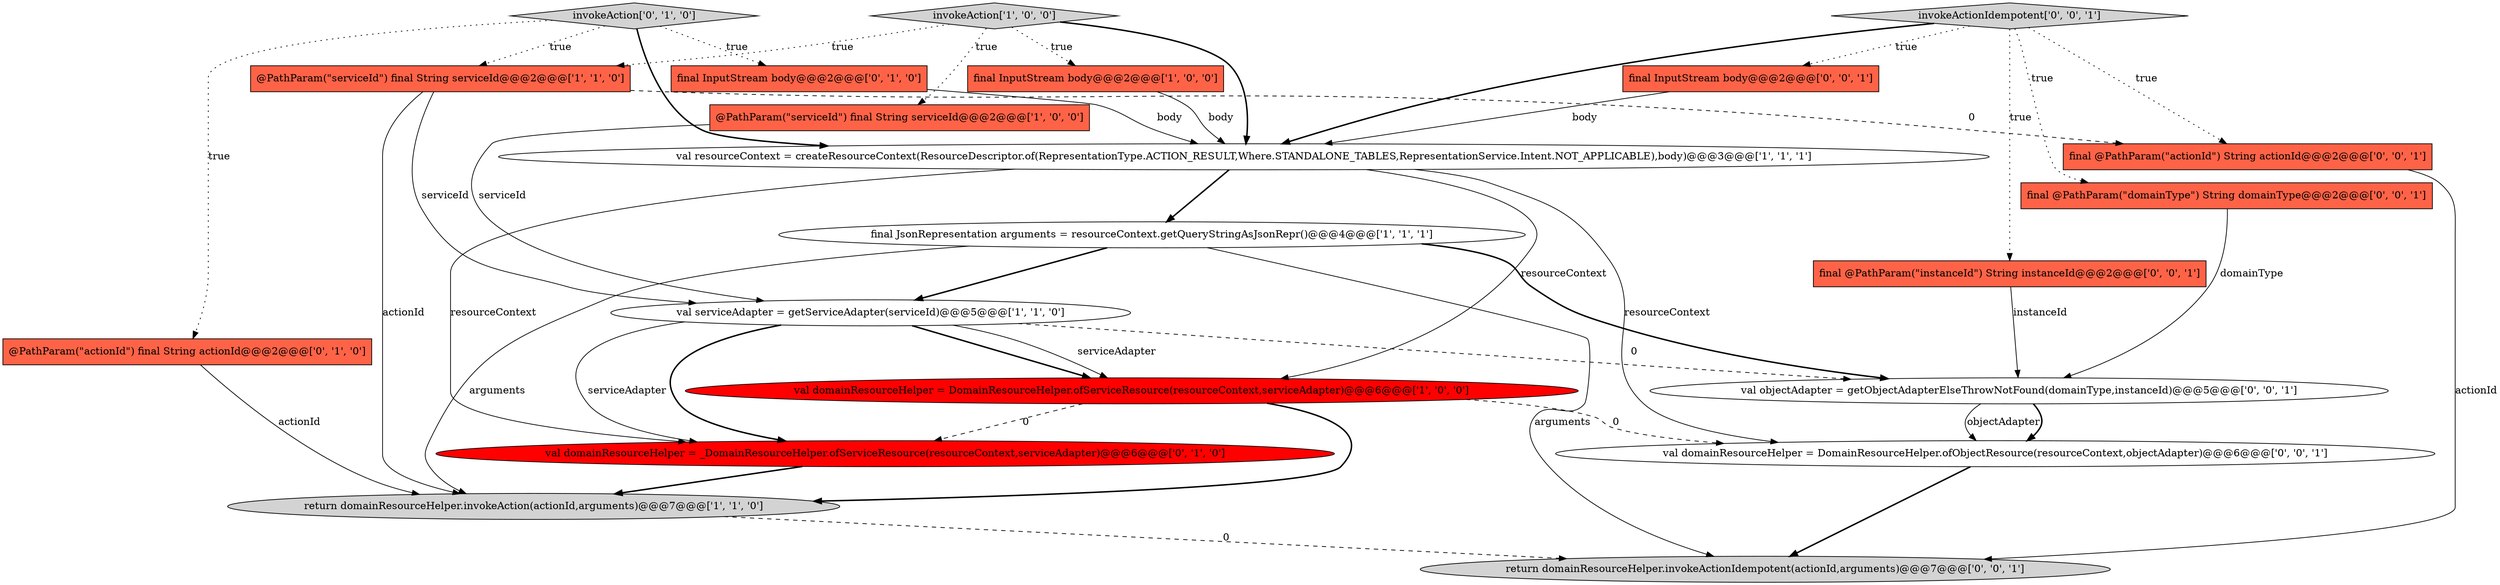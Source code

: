 digraph {
6 [style = filled, label = "return domainResourceHelper.invokeAction(actionId,arguments)@@@7@@@['1', '1', '0']", fillcolor = lightgray, shape = ellipse image = "AAA0AAABBB1BBB"];
2 [style = filled, label = "val domainResourceHelper = DomainResourceHelper.ofServiceResource(resourceContext,serviceAdapter)@@@6@@@['1', '0', '0']", fillcolor = red, shape = ellipse image = "AAA1AAABBB1BBB"];
8 [style = filled, label = "invokeAction['1', '0', '0']", fillcolor = lightgray, shape = diamond image = "AAA0AAABBB1BBB"];
0 [style = filled, label = "val serviceAdapter = getServiceAdapter(serviceId)@@@5@@@['1', '1', '0']", fillcolor = white, shape = ellipse image = "AAA0AAABBB1BBB"];
18 [style = filled, label = "final InputStream body@@@2@@@['0', '0', '1']", fillcolor = tomato, shape = box image = "AAA0AAABBB3BBB"];
17 [style = filled, label = "invokeActionIdempotent['0', '0', '1']", fillcolor = lightgray, shape = diamond image = "AAA0AAABBB3BBB"];
1 [style = filled, label = "@PathParam(\"serviceId\") final String serviceId@@@2@@@['1', '0', '0']", fillcolor = tomato, shape = box image = "AAA0AAABBB1BBB"];
4 [style = filled, label = "final InputStream body@@@2@@@['1', '0', '0']", fillcolor = tomato, shape = box image = "AAA0AAABBB1BBB"];
20 [style = filled, label = "val objectAdapter = getObjectAdapterElseThrowNotFound(domainType,instanceId)@@@5@@@['0', '0', '1']", fillcolor = white, shape = ellipse image = "AAA0AAABBB3BBB"];
15 [style = filled, label = "val domainResourceHelper = DomainResourceHelper.ofObjectResource(resourceContext,objectAdapter)@@@6@@@['0', '0', '1']", fillcolor = white, shape = ellipse image = "AAA0AAABBB3BBB"];
9 [style = filled, label = "final InputStream body@@@2@@@['0', '1', '0']", fillcolor = tomato, shape = box image = "AAA0AAABBB2BBB"];
12 [style = filled, label = "val domainResourceHelper = _DomainResourceHelper.ofServiceResource(resourceContext,serviceAdapter)@@@6@@@['0', '1', '0']", fillcolor = red, shape = ellipse image = "AAA1AAABBB2BBB"];
3 [style = filled, label = "final JsonRepresentation arguments = resourceContext.getQueryStringAsJsonRepr()@@@4@@@['1', '1', '1']", fillcolor = white, shape = ellipse image = "AAA0AAABBB1BBB"];
11 [style = filled, label = "@PathParam(\"actionId\") final String actionId@@@2@@@['0', '1', '0']", fillcolor = tomato, shape = box image = "AAA0AAABBB2BBB"];
16 [style = filled, label = "final @PathParam(\"domainType\") String domainType@@@2@@@['0', '0', '1']", fillcolor = tomato, shape = box image = "AAA0AAABBB3BBB"];
7 [style = filled, label = "val resourceContext = createResourceContext(ResourceDescriptor.of(RepresentationType.ACTION_RESULT,Where.STANDALONE_TABLES,RepresentationService.Intent.NOT_APPLICABLE),body)@@@3@@@['1', '1', '1']", fillcolor = white, shape = ellipse image = "AAA0AAABBB1BBB"];
13 [style = filled, label = "final @PathParam(\"instanceId\") String instanceId@@@2@@@['0', '0', '1']", fillcolor = tomato, shape = box image = "AAA0AAABBB3BBB"];
14 [style = filled, label = "return domainResourceHelper.invokeActionIdempotent(actionId,arguments)@@@7@@@['0', '0', '1']", fillcolor = lightgray, shape = ellipse image = "AAA0AAABBB3BBB"];
10 [style = filled, label = "invokeAction['0', '1', '0']", fillcolor = lightgray, shape = diamond image = "AAA0AAABBB2BBB"];
19 [style = filled, label = "final @PathParam(\"actionId\") String actionId@@@2@@@['0', '0', '1']", fillcolor = tomato, shape = box image = "AAA0AAABBB3BBB"];
5 [style = filled, label = "@PathParam(\"serviceId\") final String serviceId@@@2@@@['1', '1', '0']", fillcolor = tomato, shape = box image = "AAA0AAABBB1BBB"];
7->2 [style = solid, label="resourceContext"];
11->6 [style = solid, label="actionId"];
3->14 [style = solid, label="arguments"];
15->14 [style = bold, label=""];
17->18 [style = dotted, label="true"];
2->6 [style = bold, label=""];
0->12 [style = bold, label=""];
0->2 [style = bold, label=""];
3->6 [style = solid, label="arguments"];
13->20 [style = solid, label="instanceId"];
6->14 [style = dashed, label="0"];
10->9 [style = dotted, label="true"];
12->6 [style = bold, label=""];
7->15 [style = solid, label="resourceContext"];
10->7 [style = bold, label=""];
10->5 [style = dotted, label="true"];
8->4 [style = dotted, label="true"];
0->20 [style = dashed, label="0"];
7->3 [style = bold, label=""];
3->0 [style = bold, label=""];
5->6 [style = solid, label="actionId"];
8->7 [style = bold, label=""];
9->7 [style = solid, label="body"];
17->16 [style = dotted, label="true"];
17->7 [style = bold, label=""];
2->15 [style = dashed, label="0"];
8->1 [style = dotted, label="true"];
2->12 [style = dashed, label="0"];
1->0 [style = solid, label="serviceId"];
3->20 [style = bold, label=""];
16->20 [style = solid, label="domainType"];
5->0 [style = solid, label="serviceId"];
8->5 [style = dotted, label="true"];
10->11 [style = dotted, label="true"];
17->19 [style = dotted, label="true"];
0->2 [style = solid, label="serviceAdapter"];
20->15 [style = solid, label="objectAdapter"];
18->7 [style = solid, label="body"];
0->12 [style = solid, label="serviceAdapter"];
4->7 [style = solid, label="body"];
17->13 [style = dotted, label="true"];
20->15 [style = bold, label=""];
5->19 [style = dashed, label="0"];
7->12 [style = solid, label="resourceContext"];
19->14 [style = solid, label="actionId"];
}
